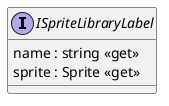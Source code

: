 @startuml
interface ISpriteLibraryLabel {
    name : string <<get>>
    sprite : Sprite <<get>>
}
@enduml
